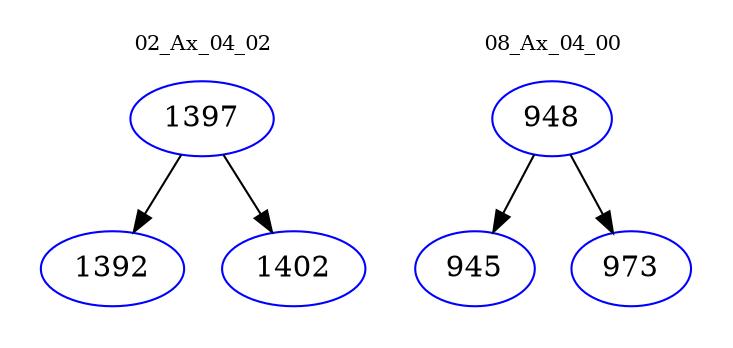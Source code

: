 digraph{
subgraph cluster_0 {
color = white
label = "02_Ax_04_02";
fontsize=10;
T0_1397 [label="1397", color="blue"]
T0_1397 -> T0_1392 [color="black"]
T0_1392 [label="1392", color="blue"]
T0_1397 -> T0_1402 [color="black"]
T0_1402 [label="1402", color="blue"]
}
subgraph cluster_1 {
color = white
label = "08_Ax_04_00";
fontsize=10;
T1_948 [label="948", color="blue"]
T1_948 -> T1_945 [color="black"]
T1_945 [label="945", color="blue"]
T1_948 -> T1_973 [color="black"]
T1_973 [label="973", color="blue"]
}
}

